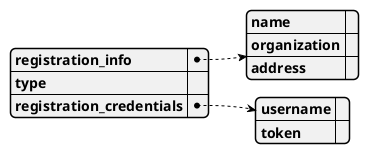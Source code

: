 @startjson
{
    "registration_info":
    {
        "name": "",
        "organization": "",
        "address": ""
    },
    "type": "",
    "registration_credentials": {
        "username": "",
        "token": ""
    }
}
@endjson
